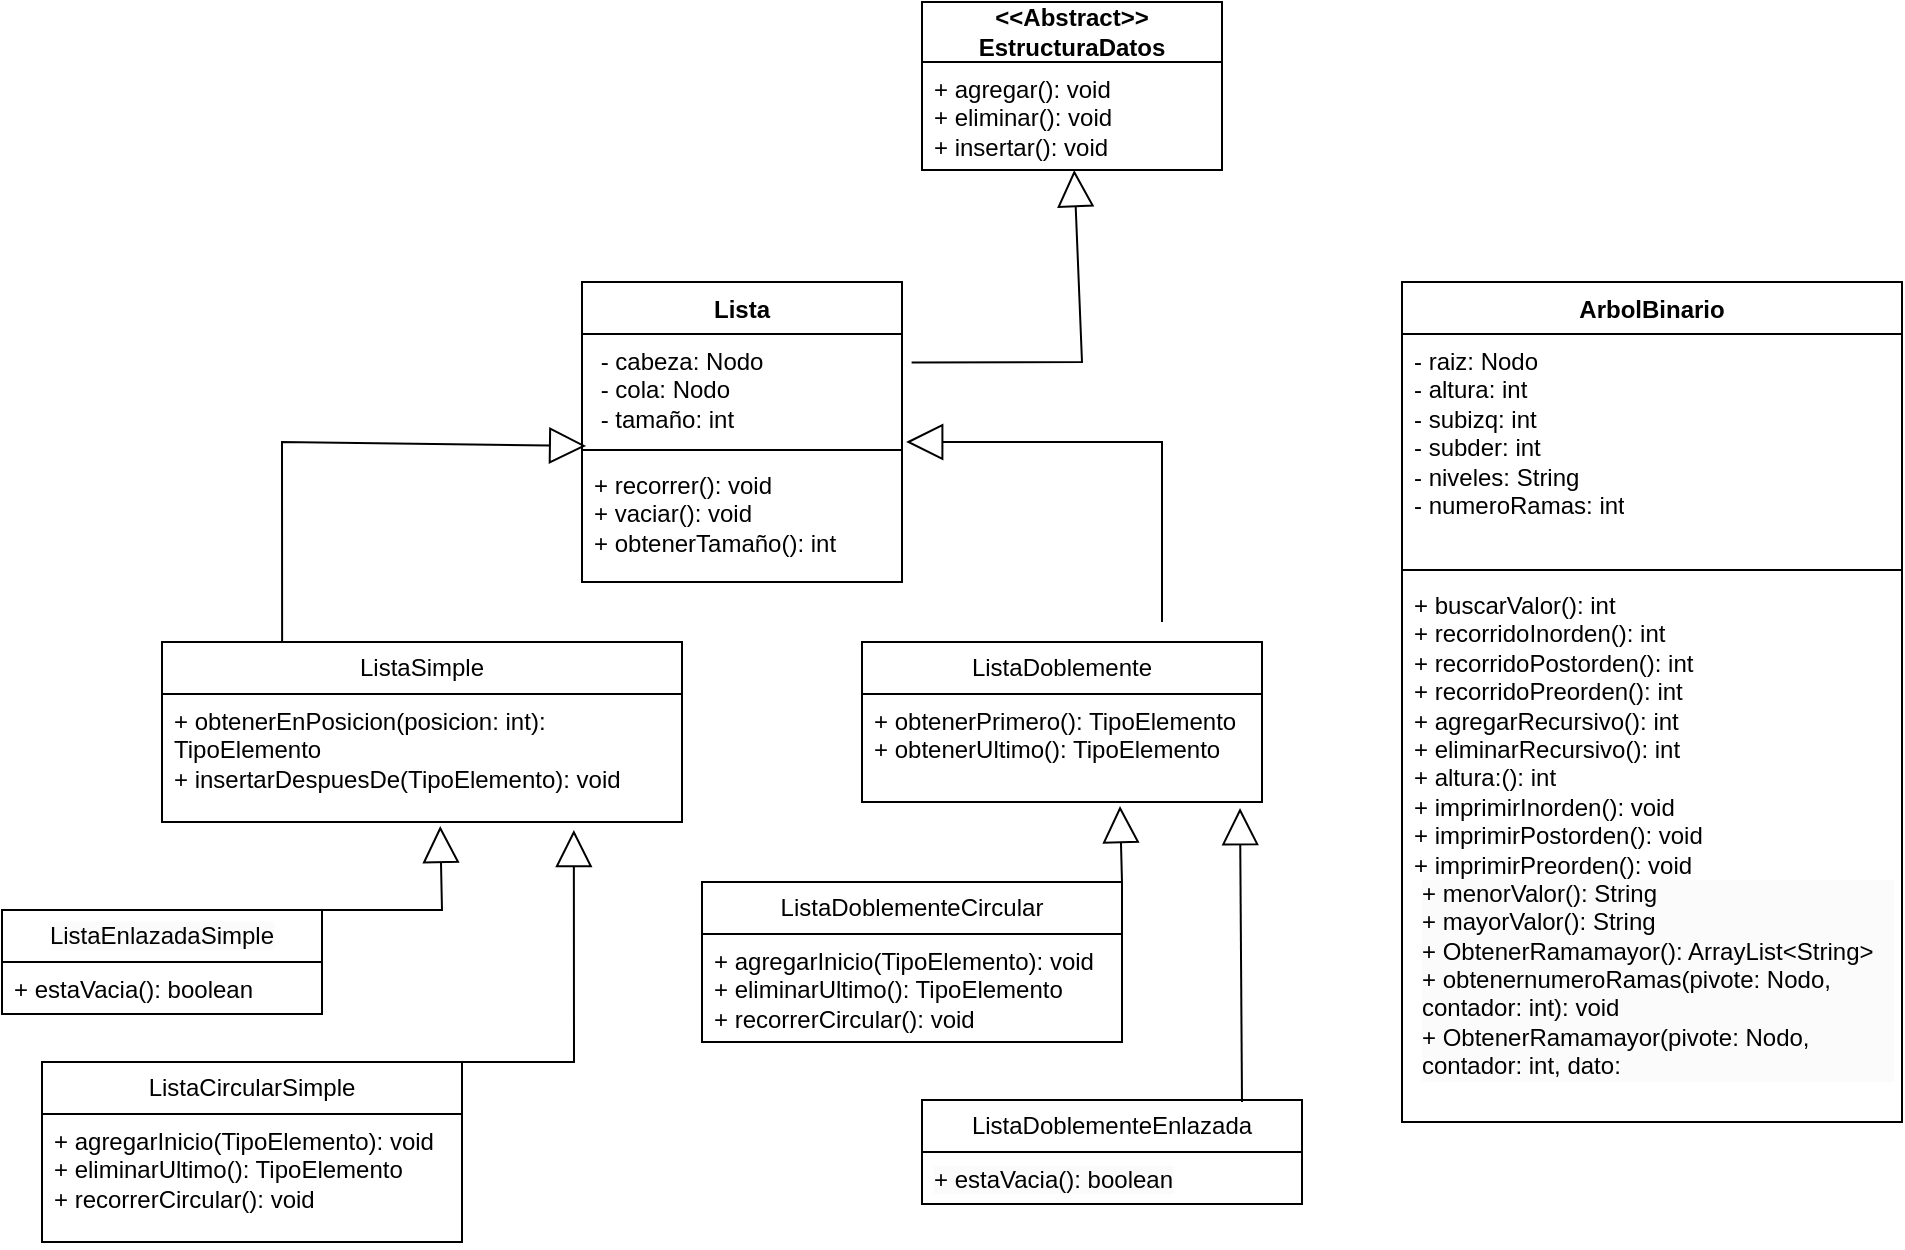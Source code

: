 <mxfile version="24.7.6">
  <diagram name="Página-1" id="nzp0maNSKLGFj3mLDbAg">
    <mxGraphModel dx="1184" dy="481" grid="1" gridSize="10" guides="1" tooltips="1" connect="1" arrows="1" fold="1" page="1" pageScale="1" pageWidth="3300" pageHeight="2339" math="0" shadow="0">
      <root>
        <mxCell id="0" />
        <mxCell id="1" parent="0" />
        <mxCell id="IBeA-qBod7ERNYGKycNB-1" value="&lt;div&gt;&lt;span lang=&quot;es&quot; class=&quot;BxUVEf ILfuVd&quot;&gt;&lt;span class=&quot;hgKElc&quot;&gt;&lt;b&gt;&amp;lt;&lt;/b&gt;&lt;/span&gt;&lt;/span&gt;&lt;span lang=&quot;es&quot; class=&quot;BxUVEf ILfuVd&quot;&gt;&lt;span class=&quot;hgKElc&quot;&gt;&lt;b&gt;&amp;lt;Abstract&lt;/b&gt;&lt;/span&gt;&lt;/span&gt;&lt;span lang=&quot;es&quot; class=&quot;BxUVEf ILfuVd&quot;&gt;&lt;span class=&quot;hgKElc&quot;&gt;&lt;b&gt;&amp;gt;&lt;/b&gt;&lt;/span&gt;&lt;/span&gt;&lt;span lang=&quot;es&quot; class=&quot;BxUVEf ILfuVd&quot;&gt;&lt;span class=&quot;hgKElc&quot;&gt;&lt;b&gt;&amp;gt;&lt;/b&gt;&lt;/span&gt;&lt;/span&gt;&lt;/div&gt;&lt;div&gt;&lt;b&gt;EstructuraDatos&lt;/b&gt;&lt;/div&gt;" style="swimlane;fontStyle=0;childLayout=stackLayout;horizontal=1;startSize=30;fillColor=none;horizontalStack=0;resizeParent=1;resizeParentMax=0;resizeLast=0;collapsible=1;marginBottom=0;whiteSpace=wrap;html=1;" vertex="1" parent="1">
          <mxGeometry x="1200" y="20" width="150" height="84" as="geometry" />
        </mxCell>
        <mxCell id="IBeA-qBod7ERNYGKycNB-4" value="+ agregar(): void&lt;br&gt;+ eliminar(): void&lt;br&gt;+ insertar(): void" style="text;strokeColor=none;fillColor=none;align=left;verticalAlign=top;spacingLeft=4;spacingRight=4;overflow=hidden;rotatable=0;points=[[0,0.5],[1,0.5]];portConstraint=eastwest;whiteSpace=wrap;html=1;" vertex="1" parent="IBeA-qBod7ERNYGKycNB-1">
          <mxGeometry y="30" width="150" height="54" as="geometry" />
        </mxCell>
        <mxCell id="IBeA-qBod7ERNYGKycNB-6" value="ArbolBinario" style="swimlane;fontStyle=1;align=center;verticalAlign=top;childLayout=stackLayout;horizontal=1;startSize=26;horizontalStack=0;resizeParent=1;resizeParentMax=0;resizeLast=0;collapsible=1;marginBottom=0;whiteSpace=wrap;html=1;" vertex="1" parent="1">
          <mxGeometry x="1440" y="160" width="250" height="420" as="geometry" />
        </mxCell>
        <mxCell id="IBeA-qBod7ERNYGKycNB-7" value="- raiz: Nodo&lt;br&gt;- altura: int&lt;br&gt;- subizq: int&lt;br&gt;- subder: int&lt;br&gt;- niveles: String&lt;br&gt;- numeroRamas: int" style="text;strokeColor=none;fillColor=none;align=left;verticalAlign=top;spacingLeft=4;spacingRight=4;overflow=hidden;rotatable=0;points=[[0,0.5],[1,0.5]];portConstraint=eastwest;whiteSpace=wrap;html=1;" vertex="1" parent="IBeA-qBod7ERNYGKycNB-6">
          <mxGeometry y="26" width="250" height="114" as="geometry" />
        </mxCell>
        <mxCell id="IBeA-qBod7ERNYGKycNB-8" value="" style="line;strokeWidth=1;fillColor=none;align=left;verticalAlign=middle;spacingTop=-1;spacingLeft=3;spacingRight=3;rotatable=0;labelPosition=right;points=[];portConstraint=eastwest;strokeColor=inherit;" vertex="1" parent="IBeA-qBod7ERNYGKycNB-6">
          <mxGeometry y="140" width="250" height="8" as="geometry" />
        </mxCell>
        <mxCell id="IBeA-qBod7ERNYGKycNB-9" value="+ buscarValor(): int&lt;br&gt;+ recorridoInorden(): int&lt;br&gt;+ recorridoPostorden(): int&lt;br&gt;+ recorridoPreorden(): int&lt;br&gt;+ agregarRecursivo(): int&lt;br&gt;+ eliminarRecursivo(): int&lt;br&gt;+ altura:(): int&lt;br&gt;+ imprimirInorden(): void&lt;br&gt;+ imprimirPostorden(): void&lt;br&gt;+ imprimirPreorden(): void&lt;br&gt;&lt;div&gt;&lt;p style=&quot;forced-color-adjust: none; color: rgb(0, 0, 0); font-family: Helvetica; font-size: 12px; font-style: normal; font-variant-ligatures: normal; font-variant-caps: normal; font-weight: 400; letter-spacing: normal; orphans: 2; text-align: left; text-indent: 0px; text-transform: none; widows: 2; word-spacing: 0px; -webkit-text-stroke-width: 0px; white-space: normal; background-color: rgb(251, 251, 251); text-decoration-thickness: initial; text-decoration-style: initial; text-decoration-color: initial; margin: 0px 0px 0px 4px;&quot;&gt;&lt;span style=&quot;forced-color-adjust: none; background-color: initial;&quot;&gt;+ menorValor(): String&lt;/span&gt;&lt;/p&gt;&lt;p style=&quot;forced-color-adjust: none; color: rgb(0, 0, 0); font-family: Helvetica; font-size: 12px; font-style: normal; font-variant-ligatures: normal; font-variant-caps: normal; font-weight: 400; letter-spacing: normal; orphans: 2; text-align: left; text-indent: 0px; text-transform: none; widows: 2; word-spacing: 0px; -webkit-text-stroke-width: 0px; white-space: normal; background-color: rgb(251, 251, 251); text-decoration-thickness: initial; text-decoration-style: initial; text-decoration-color: initial; margin: 0px 0px 0px 4px;&quot;&gt;&lt;span style=&quot;forced-color-adjust: none; background-color: initial;&quot;&gt;+ mayorValor(): String&lt;/span&gt;&lt;/p&gt;&lt;p style=&quot;forced-color-adjust: none; color: rgb(0, 0, 0); font-family: Helvetica; font-size: 12px; font-style: normal; font-variant-ligatures: normal; font-variant-caps: normal; font-weight: 400; letter-spacing: normal; orphans: 2; text-align: left; text-indent: 0px; text-transform: none; widows: 2; word-spacing: 0px; -webkit-text-stroke-width: 0px; white-space: normal; background-color: rgb(251, 251, 251); text-decoration-thickness: initial; text-decoration-style: initial; text-decoration-color: initial; margin: 0px 0px 0px 4px;&quot;&gt;&lt;span style=&quot;forced-color-adjust: none; background-color: initial;&quot;&gt;+ ObtenerRamamayor(): ArrayList&amp;lt;String&amp;gt;&lt;/span&gt;&lt;/p&gt;&lt;p style=&quot;forced-color-adjust: none; color: rgb(0, 0, 0); font-family: Helvetica; font-size: 12px; font-style: normal; font-variant-ligatures: normal; font-variant-caps: normal; font-weight: 400; letter-spacing: normal; orphans: 2; text-align: left; text-indent: 0px; text-transform: none; widows: 2; word-spacing: 0px; -webkit-text-stroke-width: 0px; white-space: normal; background-color: rgb(251, 251, 251); text-decoration-thickness: initial; text-decoration-style: initial; text-decoration-color: initial; margin: 0px 0px 0px 4px;&quot;&gt;&lt;span style=&quot;forced-color-adjust: none; background-color: initial;&quot;&gt;+ obtenernumeroRamas(pivote: Nodo, contador: int): void&lt;/span&gt;&lt;/p&gt;&lt;p style=&quot;forced-color-adjust: none; color: rgb(0, 0, 0); font-family: Helvetica; font-size: 12px; font-style: normal; font-variant-ligatures: normal; font-variant-caps: normal; font-weight: 400; letter-spacing: normal; orphans: 2; text-align: left; text-indent: 0px; text-transform: none; widows: 2; word-spacing: 0px; -webkit-text-stroke-width: 0px; white-space: normal; background-color: rgb(251, 251, 251); text-decoration-thickness: initial; text-decoration-style: initial; text-decoration-color: initial; margin: 0px 0px 0px 4px;&quot;&gt;&lt;span style=&quot;forced-color-adjust: none; background-color: initial;&quot;&gt;+ ObtenerRamamayor(pivote: Nodo, contador: int, dato:&lt;/span&gt;&lt;/p&gt;&lt;p style=&quot;forced-color-adjust: none; color: rgb(0, 0, 0); font-family: Helvetica; font-size: 12px; font-style: normal; font-variant-ligatures: normal; font-variant-caps: normal; font-weight: 400; letter-spacing: normal; orphans: 2; text-align: left; text-indent: 0px; text-transform: none; widows: 2; word-spacing: 0px; -webkit-text-stroke-width: 0px; white-space: normal; background-color: rgb(251, 251, 251); text-decoration-thickness: initial; text-decoration-style: initial; text-decoration-color: initial; margin: 0px 0px 0px 4px;&quot;&gt;&lt;/p&gt;&lt;/div&gt;" style="text;strokeColor=none;fillColor=none;align=left;verticalAlign=top;spacingLeft=4;spacingRight=4;overflow=hidden;rotatable=0;points=[[0,0.5],[1,0.5]];portConstraint=eastwest;whiteSpace=wrap;html=1;" vertex="1" parent="IBeA-qBod7ERNYGKycNB-6">
          <mxGeometry y="148" width="250" height="272" as="geometry" />
        </mxCell>
        <mxCell id="IBeA-qBod7ERNYGKycNB-10" value="Lista" style="swimlane;fontStyle=1;align=center;verticalAlign=top;childLayout=stackLayout;horizontal=1;startSize=26;horizontalStack=0;resizeParent=1;resizeParentMax=0;resizeLast=0;collapsible=1;marginBottom=0;whiteSpace=wrap;html=1;" vertex="1" parent="1">
          <mxGeometry x="1030" y="160" width="160" height="150" as="geometry" />
        </mxCell>
        <mxCell id="IBeA-qBod7ERNYGKycNB-11" value="&amp;nbsp;- cabeza: Nodo&lt;br&gt;&lt;div&gt;&amp;nbsp;- cola: Nodo&amp;nbsp;&lt;/div&gt;&lt;div&gt;&amp;nbsp;- tamaño: int&amp;nbsp; &lt;/div&gt;" style="text;strokeColor=none;fillColor=none;align=left;verticalAlign=top;spacingLeft=4;spacingRight=4;overflow=hidden;rotatable=0;points=[[0,0.5],[1,0.5]];portConstraint=eastwest;whiteSpace=wrap;html=1;" vertex="1" parent="IBeA-qBod7ERNYGKycNB-10">
          <mxGeometry y="26" width="160" height="54" as="geometry" />
        </mxCell>
        <mxCell id="IBeA-qBod7ERNYGKycNB-12" value="" style="line;strokeWidth=1;fillColor=none;align=left;verticalAlign=middle;spacingTop=-1;spacingLeft=3;spacingRight=3;rotatable=0;labelPosition=right;points=[];portConstraint=eastwest;strokeColor=inherit;" vertex="1" parent="IBeA-qBod7ERNYGKycNB-10">
          <mxGeometry y="80" width="160" height="8" as="geometry" />
        </mxCell>
        <mxCell id="IBeA-qBod7ERNYGKycNB-13" value="+ recorrer(): void&lt;br&gt;+ vaciar(): void&lt;br&gt;+ obtenerTamaño(): int" style="text;strokeColor=none;fillColor=none;align=left;verticalAlign=top;spacingLeft=4;spacingRight=4;overflow=hidden;rotatable=0;points=[[0,0.5],[1,0.5]];portConstraint=eastwest;whiteSpace=wrap;html=1;" vertex="1" parent="IBeA-qBod7ERNYGKycNB-10">
          <mxGeometry y="88" width="160" height="62" as="geometry" />
        </mxCell>
        <mxCell id="IBeA-qBod7ERNYGKycNB-27" value="ListaDoblemente" style="swimlane;fontStyle=0;childLayout=stackLayout;horizontal=1;startSize=26;fillColor=none;horizontalStack=0;resizeParent=1;resizeParentMax=0;resizeLast=0;collapsible=1;marginBottom=0;whiteSpace=wrap;html=1;" vertex="1" parent="1">
          <mxGeometry x="1170" y="340" width="200" height="80" as="geometry" />
        </mxCell>
        <mxCell id="IBeA-qBod7ERNYGKycNB-30" value="+ obtenerPrimero(): TipoElemento&lt;br&gt;+ obtenerUltimo(): TipoElemento" style="text;strokeColor=none;fillColor=none;align=left;verticalAlign=top;spacingLeft=4;spacingRight=4;overflow=hidden;rotatable=0;points=[[0,0.5],[1,0.5]];portConstraint=eastwest;whiteSpace=wrap;html=1;" vertex="1" parent="IBeA-qBod7ERNYGKycNB-27">
          <mxGeometry y="26" width="200" height="54" as="geometry" />
        </mxCell>
        <mxCell id="IBeA-qBod7ERNYGKycNB-31" value="ListaSimple" style="swimlane;fontStyle=0;childLayout=stackLayout;horizontal=1;startSize=26;fillColor=none;horizontalStack=0;resizeParent=1;resizeParentMax=0;resizeLast=0;collapsible=1;marginBottom=0;whiteSpace=wrap;html=1;" vertex="1" parent="1">
          <mxGeometry x="820" y="340" width="260" height="90" as="geometry" />
        </mxCell>
        <mxCell id="IBeA-qBod7ERNYGKycNB-34" value="+ obtenerEnPosicion(posicion: int): TipoElemento&lt;br&gt;+ insertarDespuesDe(TipoElemento): void&amp;nbsp;&amp;nbsp; " style="text;strokeColor=none;fillColor=none;align=left;verticalAlign=top;spacingLeft=4;spacingRight=4;overflow=hidden;rotatable=0;points=[[0,0.5],[1,0.5]];portConstraint=eastwest;whiteSpace=wrap;html=1;" vertex="1" parent="IBeA-qBod7ERNYGKycNB-31">
          <mxGeometry y="26" width="260" height="64" as="geometry" />
        </mxCell>
        <mxCell id="IBeA-qBod7ERNYGKycNB-55" value="ListaDoblementeEnlazada" style="swimlane;fontStyle=0;childLayout=stackLayout;horizontal=1;startSize=26;fillColor=none;horizontalStack=0;resizeParent=1;resizeParentMax=0;resizeLast=0;collapsible=1;marginBottom=0;whiteSpace=wrap;html=1;" vertex="1" parent="1">
          <mxGeometry x="1200" y="569" width="190" height="52" as="geometry" />
        </mxCell>
        <mxCell id="IBeA-qBod7ERNYGKycNB-58" value="&lt;span style=&quot;color: rgb(0, 0, 0); font-family: Helvetica; font-size: 12px; font-style: normal; font-variant-ligatures: normal; font-variant-caps: normal; font-weight: 400; letter-spacing: normal; orphans: 2; text-align: left; text-indent: 0px; text-transform: none; widows: 2; word-spacing: 0px; -webkit-text-stroke-width: 0px; white-space: nowrap; background-color: rgb(251, 251, 251); text-decoration-thickness: initial; text-decoration-style: initial; text-decoration-color: initial; display: inline !important; float: none;&quot;&gt;+ estaVacia(): boolean&lt;/span&gt;" style="text;strokeColor=none;fillColor=none;align=left;verticalAlign=top;spacingLeft=4;spacingRight=4;overflow=hidden;rotatable=0;points=[[0,0.5],[1,0.5]];portConstraint=eastwest;whiteSpace=wrap;html=1;" vertex="1" parent="IBeA-qBod7ERNYGKycNB-55">
          <mxGeometry y="26" width="190" height="26" as="geometry" />
        </mxCell>
        <mxCell id="IBeA-qBod7ERNYGKycNB-59" value="&lt;span style=&quot;color: rgb(0, 0, 0); font-family: Helvetica; font-size: 12px; font-style: normal; font-variant-ligatures: normal; font-variant-caps: normal; letter-spacing: normal; text-align: center; text-indent: 0px; text-transform: none; word-spacing: 0px; -webkit-text-stroke-width: 0px; white-space: nowrap; background-color: rgb(251, 251, 251); text-decoration-thickness: initial; text-decoration-style: initial; text-decoration-color: initial; display: inline !important; float: none;&quot;&gt;ListaEnlazadaSimple&lt;/span&gt;" style="swimlane;fontStyle=0;childLayout=stackLayout;horizontal=1;startSize=26;fillColor=none;horizontalStack=0;resizeParent=1;resizeParentMax=0;resizeLast=0;collapsible=1;marginBottom=0;whiteSpace=wrap;html=1;" vertex="1" parent="1">
          <mxGeometry x="740" y="474" width="160" height="52" as="geometry" />
        </mxCell>
        <mxCell id="IBeA-qBod7ERNYGKycNB-62" value="+ estaVacia(): boolean&amp;nbsp;&amp;nbsp; " style="text;strokeColor=none;fillColor=none;align=left;verticalAlign=top;spacingLeft=4;spacingRight=4;overflow=hidden;rotatable=0;points=[[0,0.5],[1,0.5]];portConstraint=eastwest;whiteSpace=wrap;html=1;" vertex="1" parent="IBeA-qBod7ERNYGKycNB-59">
          <mxGeometry y="26" width="160" height="26" as="geometry" />
        </mxCell>
        <mxCell id="IBeA-qBod7ERNYGKycNB-63" value="ListaCircularSimple" style="swimlane;fontStyle=0;childLayout=stackLayout;horizontal=1;startSize=26;fillColor=none;horizontalStack=0;resizeParent=1;resizeParentMax=0;resizeLast=0;collapsible=1;marginBottom=0;whiteSpace=wrap;html=1;" vertex="1" parent="1">
          <mxGeometry x="760" y="550" width="210" height="90" as="geometry" />
        </mxCell>
        <mxCell id="IBeA-qBod7ERNYGKycNB-66" value="+ agregarInicio(TipoElemento): void &lt;br&gt;+ eliminarUltimo(): TipoElemento &lt;br&gt;+ recorrerCircular(): void&amp;nbsp; " style="text;strokeColor=none;fillColor=none;align=left;verticalAlign=top;spacingLeft=4;spacingRight=4;overflow=hidden;rotatable=0;points=[[0,0.5],[1,0.5]];portConstraint=eastwest;whiteSpace=wrap;html=1;" vertex="1" parent="IBeA-qBod7ERNYGKycNB-63">
          <mxGeometry y="26" width="210" height="64" as="geometry" />
        </mxCell>
        <mxCell id="IBeA-qBod7ERNYGKycNB-67" value="ListaDoblementeCircular" style="swimlane;fontStyle=0;childLayout=stackLayout;horizontal=1;startSize=26;fillColor=none;horizontalStack=0;resizeParent=1;resizeParentMax=0;resizeLast=0;collapsible=1;marginBottom=0;whiteSpace=wrap;html=1;" vertex="1" parent="1">
          <mxGeometry x="1090" y="460" width="210" height="80" as="geometry" />
        </mxCell>
        <mxCell id="IBeA-qBod7ERNYGKycNB-70" value="&lt;span style=&quot;color: rgb(0, 0, 0); font-family: Helvetica; font-size: 12px; font-style: normal; font-variant-ligatures: normal; font-variant-caps: normal; font-weight: 400; letter-spacing: normal; orphans: 2; text-align: left; text-indent: 0px; text-transform: none; widows: 2; word-spacing: 0px; -webkit-text-stroke-width: 0px; white-space: nowrap; background-color: rgb(251, 251, 251); text-decoration-thickness: initial; text-decoration-style: initial; text-decoration-color: initial; display: inline !important; float: none;&quot;&gt;&lt;/span&gt;+ agregarInicio(TipoElemento): void &lt;br&gt;+ eliminarUltimo(): TipoElemento &lt;br&gt;+ recorrerCircular(): void&amp;nbsp;&amp;nbsp; " style="text;strokeColor=none;fillColor=none;align=left;verticalAlign=top;spacingLeft=4;spacingRight=4;overflow=hidden;rotatable=0;points=[[0,0.5],[1,0.5]];portConstraint=eastwest;whiteSpace=wrap;html=1;" vertex="1" parent="IBeA-qBod7ERNYGKycNB-67">
          <mxGeometry y="26" width="210" height="54" as="geometry" />
        </mxCell>
        <mxCell id="IBeA-qBod7ERNYGKycNB-71" value="" style="endArrow=block;endSize=16;endFill=0;html=1;rounded=0;exitX=1;exitY=0;exitDx=0;exitDy=0;entryX=0.535;entryY=1.031;entryDx=0;entryDy=0;entryPerimeter=0;" edge="1" parent="1" source="IBeA-qBod7ERNYGKycNB-59" target="IBeA-qBod7ERNYGKycNB-34">
          <mxGeometry width="160" relative="1" as="geometry">
            <mxPoint x="1060" y="500" as="sourcePoint" />
            <mxPoint x="1220" y="500" as="targetPoint" />
            <Array as="points">
              <mxPoint x="960" y="474" />
            </Array>
          </mxGeometry>
        </mxCell>
        <mxCell id="IBeA-qBod7ERNYGKycNB-72" value="" style="endArrow=block;endSize=16;endFill=0;html=1;rounded=0;entryX=0.792;entryY=1.063;entryDx=0;entryDy=0;entryPerimeter=0;" edge="1" parent="1" target="IBeA-qBod7ERNYGKycNB-34">
          <mxGeometry width="160" relative="1" as="geometry">
            <mxPoint x="970" y="550" as="sourcePoint" />
            <mxPoint x="1220" y="500" as="targetPoint" />
            <Array as="points">
              <mxPoint x="1026" y="550" />
            </Array>
          </mxGeometry>
        </mxCell>
        <mxCell id="IBeA-qBod7ERNYGKycNB-74" value="" style="endArrow=block;endSize=16;endFill=0;html=1;rounded=0;exitX=1;exitY=0;exitDx=0;exitDy=0;entryX=0.645;entryY=1.037;entryDx=0;entryDy=0;entryPerimeter=0;" edge="1" parent="1" source="IBeA-qBod7ERNYGKycNB-67" target="IBeA-qBod7ERNYGKycNB-30">
          <mxGeometry width="160" relative="1" as="geometry">
            <mxPoint x="1240" y="310" as="sourcePoint" />
            <mxPoint x="1400" y="310" as="targetPoint" />
          </mxGeometry>
        </mxCell>
        <mxCell id="IBeA-qBod7ERNYGKycNB-76" value="" style="endArrow=block;endSize=16;endFill=0;html=1;rounded=0;entryX=0.945;entryY=1.056;entryDx=0;entryDy=0;entryPerimeter=0;" edge="1" parent="1" target="IBeA-qBod7ERNYGKycNB-30">
          <mxGeometry width="160" relative="1" as="geometry">
            <mxPoint x="1360" y="570" as="sourcePoint" />
            <mxPoint x="1400" y="450" as="targetPoint" />
          </mxGeometry>
        </mxCell>
        <mxCell id="IBeA-qBod7ERNYGKycNB-77" value="" style="endArrow=block;endSize=16;endFill=0;html=1;rounded=0;entryX=1.013;entryY=1;entryDx=0;entryDy=0;entryPerimeter=0;" edge="1" parent="1" target="IBeA-qBod7ERNYGKycNB-11">
          <mxGeometry width="160" relative="1" as="geometry">
            <mxPoint x="1320" y="330" as="sourcePoint" />
            <mxPoint x="1420" y="230" as="targetPoint" />
            <Array as="points">
              <mxPoint x="1320" y="240" />
            </Array>
          </mxGeometry>
        </mxCell>
        <mxCell id="IBeA-qBod7ERNYGKycNB-78" value="" style="endArrow=block;endSize=16;endFill=0;html=1;rounded=0;exitX=0.231;exitY=0;exitDx=0;exitDy=0;exitPerimeter=0;entryX=0.013;entryY=0.25;entryDx=0;entryDy=0;entryPerimeter=0;" edge="1" parent="1" source="IBeA-qBod7ERNYGKycNB-31" target="IBeA-qBod7ERNYGKycNB-12">
          <mxGeometry width="160" relative="1" as="geometry">
            <mxPoint x="1260" y="230" as="sourcePoint" />
            <mxPoint x="1420" y="230" as="targetPoint" />
            <Array as="points">
              <mxPoint x="880" y="240" />
            </Array>
          </mxGeometry>
        </mxCell>
        <mxCell id="IBeA-qBod7ERNYGKycNB-79" value="" style="endArrow=block;endSize=16;endFill=0;html=1;rounded=0;exitX=1.03;exitY=0.263;exitDx=0;exitDy=0;exitPerimeter=0;" edge="1" parent="1" source="IBeA-qBod7ERNYGKycNB-11" target="IBeA-qBod7ERNYGKycNB-4">
          <mxGeometry width="160" relative="1" as="geometry">
            <mxPoint x="1140" y="250" as="sourcePoint" />
            <mxPoint x="1280" y="110" as="targetPoint" />
            <Array as="points">
              <mxPoint x="1280" y="200" />
            </Array>
          </mxGeometry>
        </mxCell>
      </root>
    </mxGraphModel>
  </diagram>
</mxfile>

